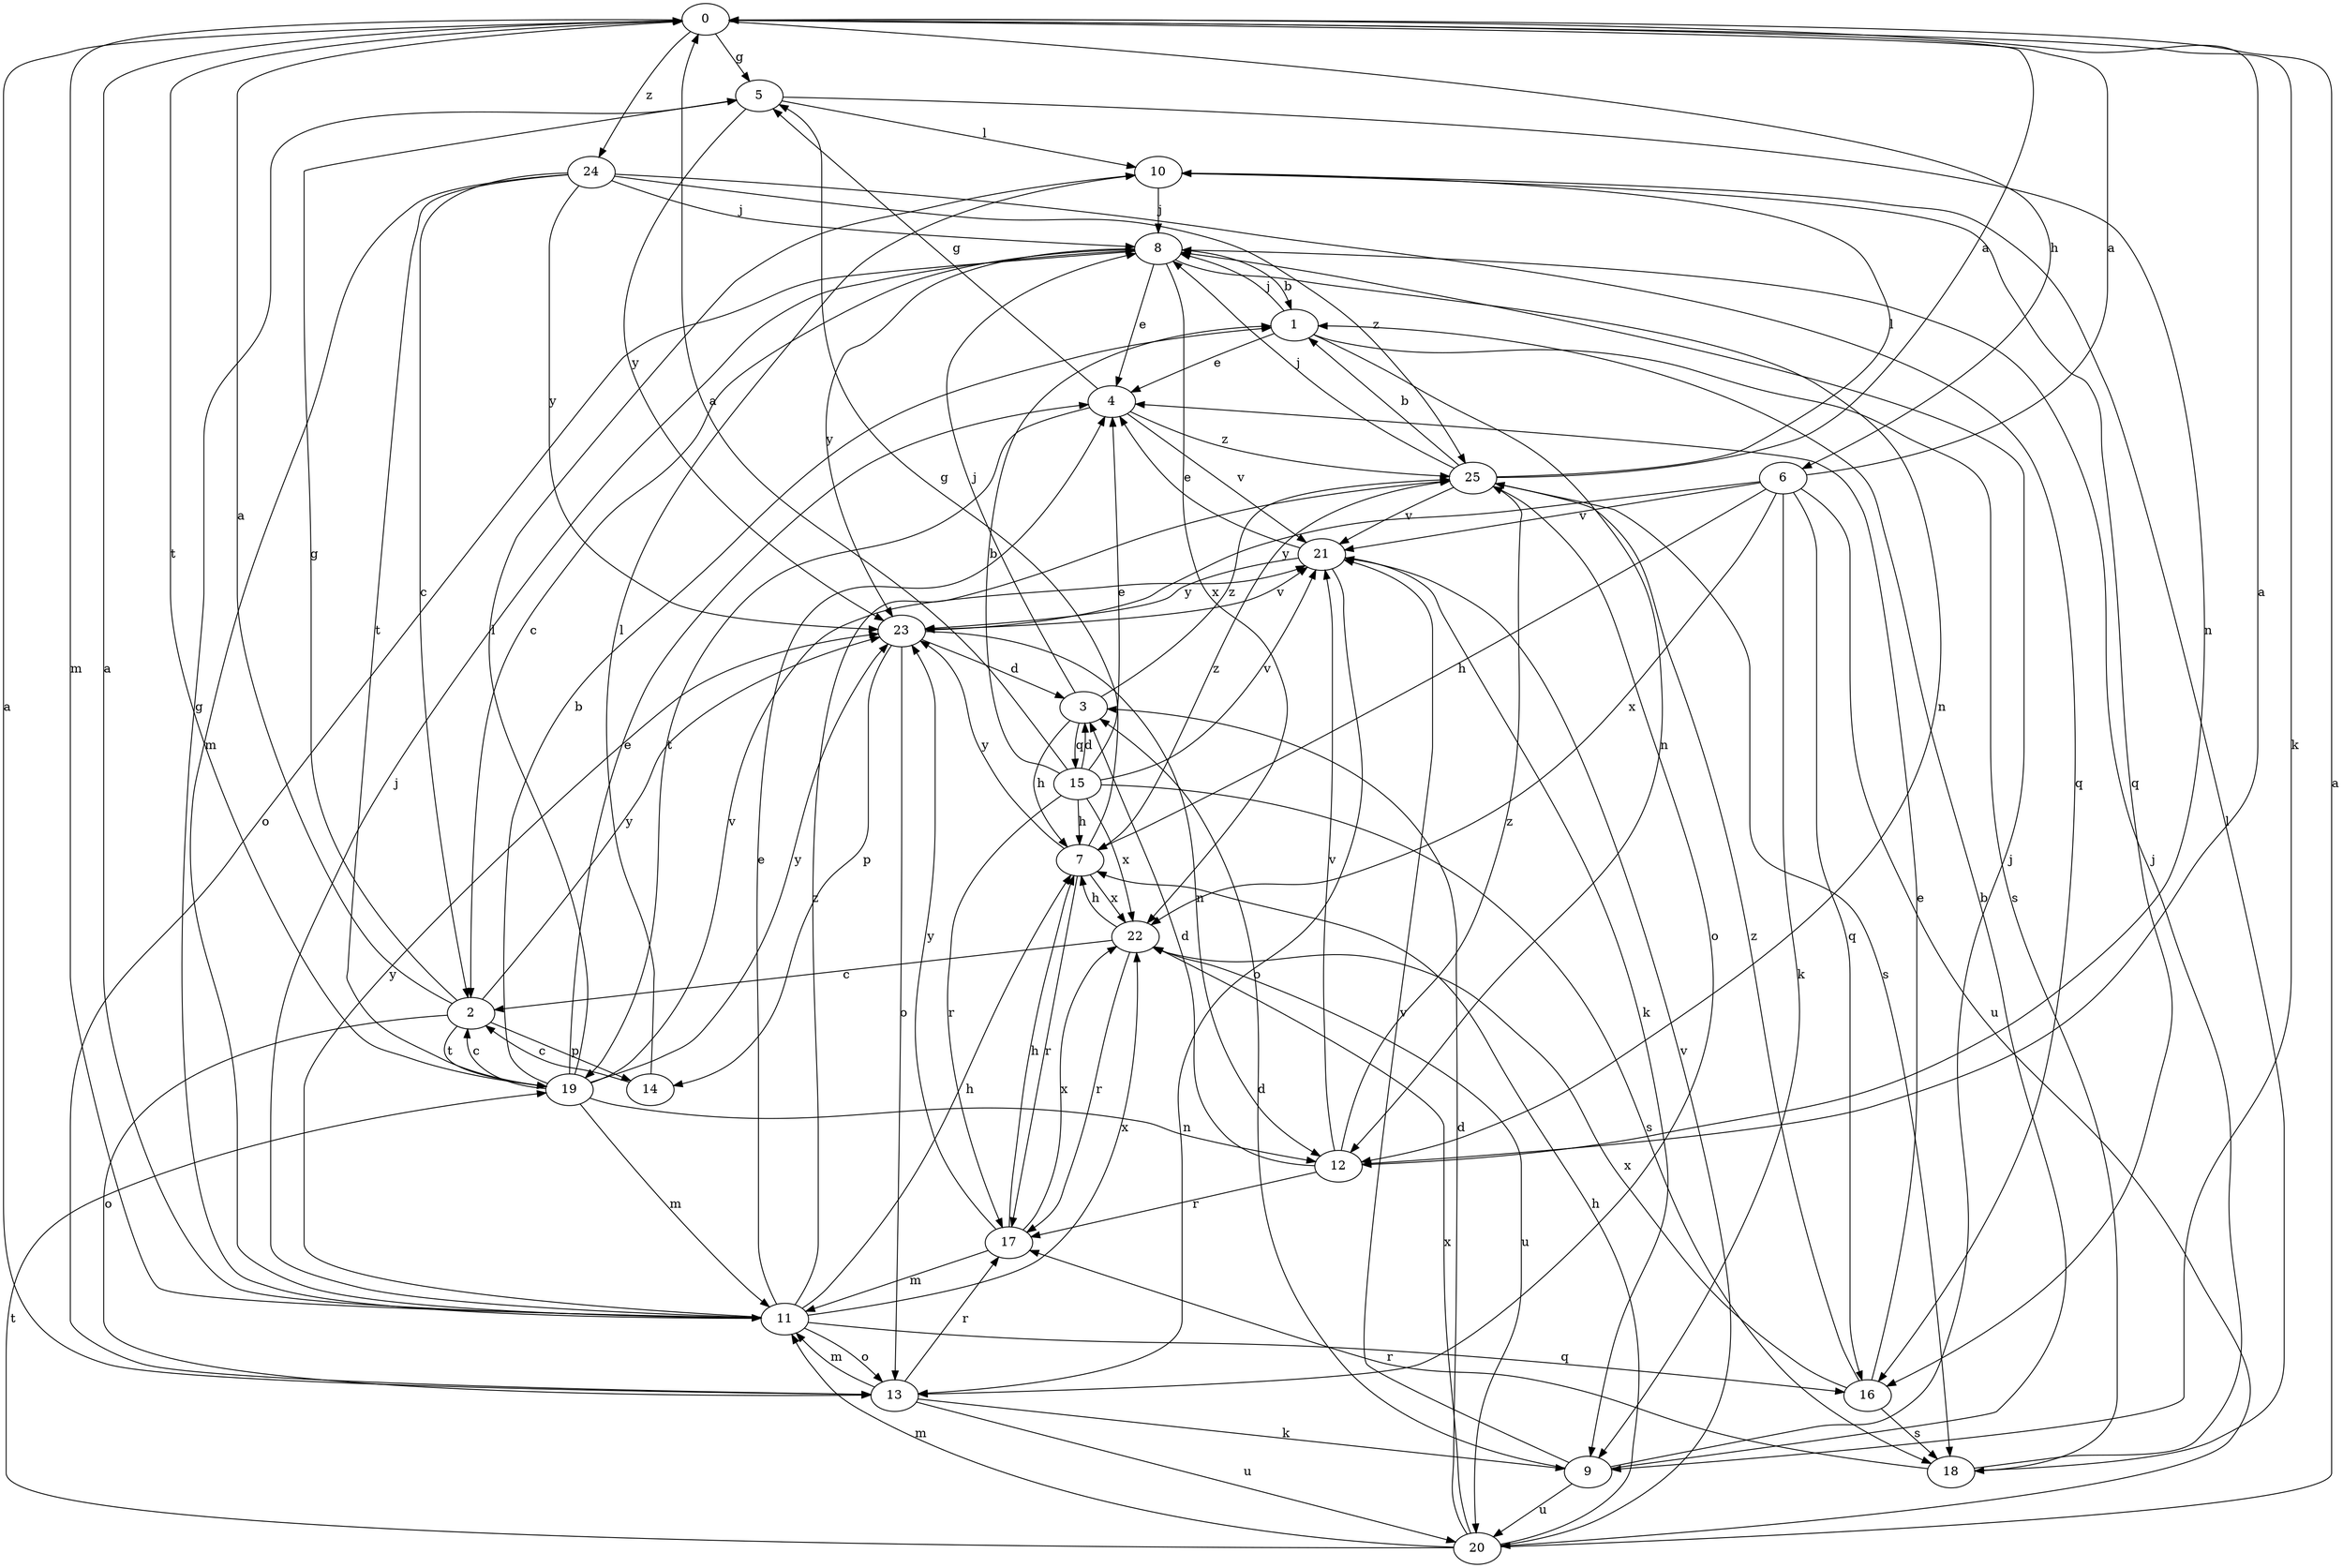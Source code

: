 strict digraph  {
0;
1;
2;
3;
4;
5;
6;
7;
8;
9;
10;
11;
12;
13;
14;
15;
16;
17;
18;
19;
20;
21;
22;
23;
24;
25;
0 -> 5  [label=g];
0 -> 6  [label=h];
0 -> 9  [label=k];
0 -> 11  [label=m];
0 -> 19  [label=t];
0 -> 24  [label=z];
1 -> 4  [label=e];
1 -> 8  [label=j];
1 -> 12  [label=n];
1 -> 18  [label=s];
2 -> 0  [label=a];
2 -> 5  [label=g];
2 -> 13  [label=o];
2 -> 14  [label=p];
2 -> 19  [label=t];
2 -> 23  [label=y];
3 -> 7  [label=h];
3 -> 8  [label=j];
3 -> 15  [label=q];
3 -> 25  [label=z];
4 -> 5  [label=g];
4 -> 19  [label=t];
4 -> 21  [label=v];
4 -> 25  [label=z];
5 -> 10  [label=l];
5 -> 12  [label=n];
5 -> 23  [label=y];
6 -> 0  [label=a];
6 -> 7  [label=h];
6 -> 9  [label=k];
6 -> 16  [label=q];
6 -> 20  [label=u];
6 -> 21  [label=v];
6 -> 22  [label=x];
6 -> 23  [label=y];
7 -> 5  [label=g];
7 -> 17  [label=r];
7 -> 22  [label=x];
7 -> 23  [label=y];
7 -> 25  [label=z];
8 -> 1  [label=b];
8 -> 2  [label=c];
8 -> 4  [label=e];
8 -> 12  [label=n];
8 -> 13  [label=o];
8 -> 22  [label=x];
8 -> 23  [label=y];
9 -> 1  [label=b];
9 -> 3  [label=d];
9 -> 8  [label=j];
9 -> 20  [label=u];
9 -> 21  [label=v];
10 -> 8  [label=j];
10 -> 16  [label=q];
11 -> 0  [label=a];
11 -> 4  [label=e];
11 -> 5  [label=g];
11 -> 7  [label=h];
11 -> 8  [label=j];
11 -> 13  [label=o];
11 -> 16  [label=q];
11 -> 22  [label=x];
11 -> 23  [label=y];
11 -> 25  [label=z];
12 -> 0  [label=a];
12 -> 3  [label=d];
12 -> 17  [label=r];
12 -> 21  [label=v];
12 -> 25  [label=z];
13 -> 0  [label=a];
13 -> 9  [label=k];
13 -> 11  [label=m];
13 -> 17  [label=r];
13 -> 20  [label=u];
14 -> 2  [label=c];
14 -> 10  [label=l];
15 -> 0  [label=a];
15 -> 1  [label=b];
15 -> 3  [label=d];
15 -> 4  [label=e];
15 -> 7  [label=h];
15 -> 17  [label=r];
15 -> 18  [label=s];
15 -> 21  [label=v];
15 -> 22  [label=x];
16 -> 4  [label=e];
16 -> 18  [label=s];
16 -> 22  [label=x];
16 -> 25  [label=z];
17 -> 7  [label=h];
17 -> 11  [label=m];
17 -> 22  [label=x];
17 -> 23  [label=y];
18 -> 8  [label=j];
18 -> 10  [label=l];
18 -> 17  [label=r];
19 -> 1  [label=b];
19 -> 2  [label=c];
19 -> 4  [label=e];
19 -> 10  [label=l];
19 -> 11  [label=m];
19 -> 12  [label=n];
19 -> 21  [label=v];
19 -> 23  [label=y];
20 -> 0  [label=a];
20 -> 3  [label=d];
20 -> 7  [label=h];
20 -> 11  [label=m];
20 -> 19  [label=t];
20 -> 21  [label=v];
20 -> 22  [label=x];
21 -> 4  [label=e];
21 -> 9  [label=k];
21 -> 13  [label=o];
21 -> 23  [label=y];
22 -> 2  [label=c];
22 -> 7  [label=h];
22 -> 17  [label=r];
22 -> 20  [label=u];
23 -> 3  [label=d];
23 -> 12  [label=n];
23 -> 13  [label=o];
23 -> 14  [label=p];
23 -> 21  [label=v];
24 -> 2  [label=c];
24 -> 8  [label=j];
24 -> 11  [label=m];
24 -> 16  [label=q];
24 -> 19  [label=t];
24 -> 23  [label=y];
24 -> 25  [label=z];
25 -> 0  [label=a];
25 -> 1  [label=b];
25 -> 8  [label=j];
25 -> 10  [label=l];
25 -> 13  [label=o];
25 -> 18  [label=s];
25 -> 21  [label=v];
}
